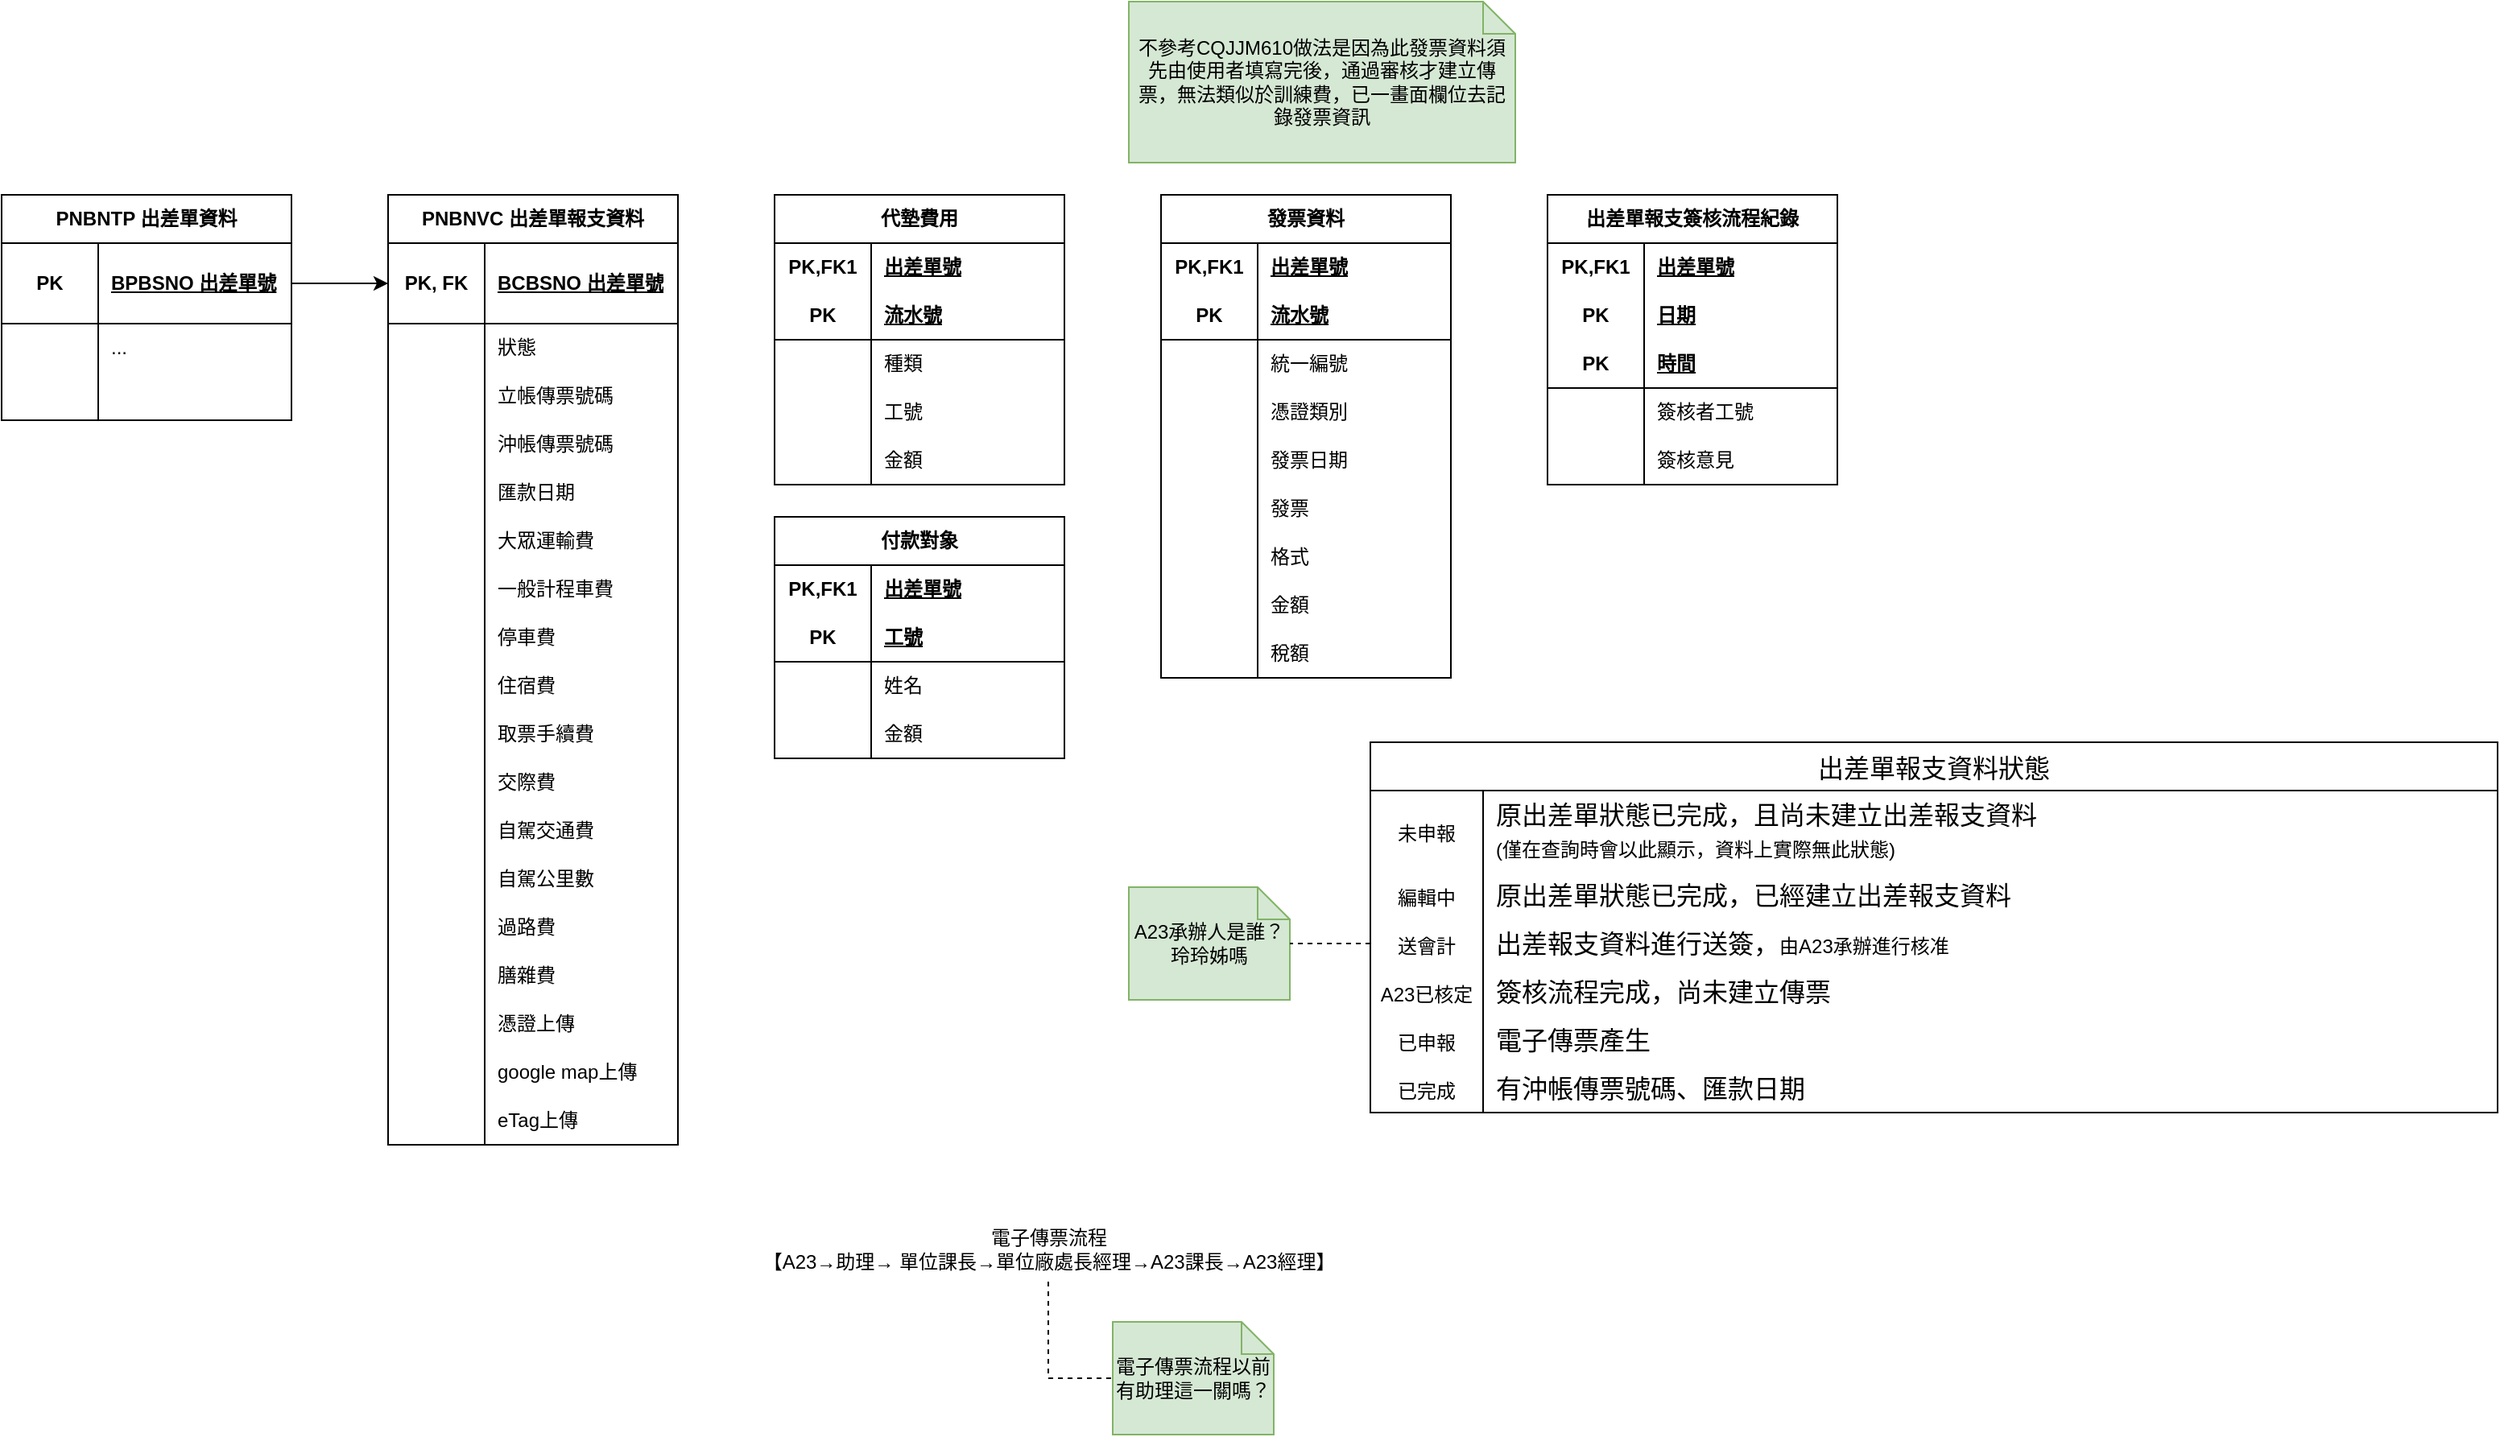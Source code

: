 <mxfile version="24.8.8">
  <diagram name="第 1 页" id="qlgpPo8vAjEVyqclYOiB">
    <mxGraphModel dx="1186" dy="727" grid="1" gridSize="10" guides="1" tooltips="1" connect="1" arrows="1" fold="1" page="1" pageScale="1" pageWidth="827" pageHeight="1169" math="0" shadow="0">
      <root>
        <mxCell id="0" />
        <mxCell id="1" parent="0" />
        <mxCell id="OoWlHz4jRegtI9L6Jggn-1" value="PNBNTP 出差單資料" style="shape=table;startSize=30;container=1;collapsible=1;childLayout=tableLayout;fixedRows=1;rowLines=0;fontStyle=1;align=center;resizeLast=1;html=1;whiteSpace=wrap;" parent="1" vertex="1">
          <mxGeometry x="120" y="120" width="180" height="140" as="geometry" />
        </mxCell>
        <mxCell id="OoWlHz4jRegtI9L6Jggn-5" value="" style="shape=tableRow;horizontal=0;startSize=0;swimlaneHead=0;swimlaneBody=0;fillColor=none;collapsible=0;dropTarget=0;points=[[0,0.5],[1,0.5]];portConstraint=eastwest;top=0;left=0;right=0;bottom=1;html=1;" parent="OoWlHz4jRegtI9L6Jggn-1" vertex="1">
          <mxGeometry y="30" width="180" height="50" as="geometry" />
        </mxCell>
        <mxCell id="OoWlHz4jRegtI9L6Jggn-6" value="PK" style="shape=partialRectangle;connectable=0;fillColor=none;top=0;left=0;bottom=0;right=0;fontStyle=1;overflow=hidden;html=1;whiteSpace=wrap;" parent="OoWlHz4jRegtI9L6Jggn-5" vertex="1">
          <mxGeometry width="60" height="50" as="geometry">
            <mxRectangle width="60" height="50" as="alternateBounds" />
          </mxGeometry>
        </mxCell>
        <mxCell id="OoWlHz4jRegtI9L6Jggn-7" value="&lt;span style=&quot;text-align: center;&quot;&gt;BPBSNO 出差單號&lt;/span&gt;" style="shape=partialRectangle;connectable=0;fillColor=none;top=0;left=0;bottom=0;right=0;align=left;spacingLeft=6;fontStyle=5;overflow=hidden;html=1;whiteSpace=wrap;" parent="OoWlHz4jRegtI9L6Jggn-5" vertex="1">
          <mxGeometry x="60" width="120" height="50" as="geometry">
            <mxRectangle width="120" height="50" as="alternateBounds" />
          </mxGeometry>
        </mxCell>
        <mxCell id="OoWlHz4jRegtI9L6Jggn-8" value="" style="shape=tableRow;horizontal=0;startSize=0;swimlaneHead=0;swimlaneBody=0;fillColor=none;collapsible=0;dropTarget=0;points=[[0,0.5],[1,0.5]];portConstraint=eastwest;top=0;left=0;right=0;bottom=0;html=1;" parent="OoWlHz4jRegtI9L6Jggn-1" vertex="1">
          <mxGeometry y="80" width="180" height="30" as="geometry" />
        </mxCell>
        <mxCell id="OoWlHz4jRegtI9L6Jggn-9" value="" style="shape=partialRectangle;connectable=0;fillColor=none;top=0;left=0;bottom=0;right=0;editable=1;overflow=hidden;html=1;whiteSpace=wrap;" parent="OoWlHz4jRegtI9L6Jggn-8" vertex="1">
          <mxGeometry width="60" height="30" as="geometry">
            <mxRectangle width="60" height="30" as="alternateBounds" />
          </mxGeometry>
        </mxCell>
        <mxCell id="OoWlHz4jRegtI9L6Jggn-10" value="..." style="shape=partialRectangle;connectable=0;fillColor=none;top=0;left=0;bottom=0;right=0;align=left;spacingLeft=6;overflow=hidden;html=1;whiteSpace=wrap;" parent="OoWlHz4jRegtI9L6Jggn-8" vertex="1">
          <mxGeometry x="60" width="120" height="30" as="geometry">
            <mxRectangle width="120" height="30" as="alternateBounds" />
          </mxGeometry>
        </mxCell>
        <mxCell id="OoWlHz4jRegtI9L6Jggn-11" value="" style="shape=tableRow;horizontal=0;startSize=0;swimlaneHead=0;swimlaneBody=0;fillColor=none;collapsible=0;dropTarget=0;points=[[0,0.5],[1,0.5]];portConstraint=eastwest;top=0;left=0;right=0;bottom=0;html=1;" parent="OoWlHz4jRegtI9L6Jggn-1" vertex="1">
          <mxGeometry y="110" width="180" height="30" as="geometry" />
        </mxCell>
        <mxCell id="OoWlHz4jRegtI9L6Jggn-12" value="" style="shape=partialRectangle;connectable=0;fillColor=none;top=0;left=0;bottom=0;right=0;editable=1;overflow=hidden;html=1;whiteSpace=wrap;" parent="OoWlHz4jRegtI9L6Jggn-11" vertex="1">
          <mxGeometry width="60" height="30" as="geometry">
            <mxRectangle width="60" height="30" as="alternateBounds" />
          </mxGeometry>
        </mxCell>
        <mxCell id="OoWlHz4jRegtI9L6Jggn-13" value="" style="shape=partialRectangle;connectable=0;fillColor=none;top=0;left=0;bottom=0;right=0;align=left;spacingLeft=6;overflow=hidden;html=1;whiteSpace=wrap;" parent="OoWlHz4jRegtI9L6Jggn-11" vertex="1">
          <mxGeometry x="60" width="120" height="30" as="geometry">
            <mxRectangle width="120" height="30" as="alternateBounds" />
          </mxGeometry>
        </mxCell>
        <mxCell id="BbRVhJ8opIKVAqkXeF1X-1" value="PNBNVC 出差單報支資料" style="shape=table;startSize=30;container=1;collapsible=1;childLayout=tableLayout;fixedRows=1;rowLines=0;fontStyle=1;align=center;resizeLast=1;html=1;whiteSpace=wrap;" vertex="1" parent="1">
          <mxGeometry x="360" y="120" width="180" height="590" as="geometry" />
        </mxCell>
        <mxCell id="BbRVhJ8opIKVAqkXeF1X-2" value="" style="shape=tableRow;horizontal=0;startSize=0;swimlaneHead=0;swimlaneBody=0;fillColor=none;collapsible=0;dropTarget=0;points=[[0,0.5],[1,0.5]];portConstraint=eastwest;top=0;left=0;right=0;bottom=1;html=1;" vertex="1" parent="BbRVhJ8opIKVAqkXeF1X-1">
          <mxGeometry y="30" width="180" height="50" as="geometry" />
        </mxCell>
        <mxCell id="BbRVhJ8opIKVAqkXeF1X-3" value="PK, FK" style="shape=partialRectangle;connectable=0;fillColor=none;top=0;left=0;bottom=0;right=0;fontStyle=1;overflow=hidden;html=1;whiteSpace=wrap;" vertex="1" parent="BbRVhJ8opIKVAqkXeF1X-2">
          <mxGeometry width="60" height="50" as="geometry">
            <mxRectangle width="60" height="50" as="alternateBounds" />
          </mxGeometry>
        </mxCell>
        <mxCell id="BbRVhJ8opIKVAqkXeF1X-4" value="&lt;span style=&quot;text-align: center;&quot;&gt;BCBSNO 出差單號&lt;/span&gt;" style="shape=partialRectangle;connectable=0;fillColor=none;top=0;left=0;bottom=0;right=0;align=left;spacingLeft=6;fontStyle=5;overflow=hidden;html=1;whiteSpace=wrap;" vertex="1" parent="BbRVhJ8opIKVAqkXeF1X-2">
          <mxGeometry x="60" width="120" height="50" as="geometry">
            <mxRectangle width="120" height="50" as="alternateBounds" />
          </mxGeometry>
        </mxCell>
        <mxCell id="BbRVhJ8opIKVAqkXeF1X-63" value="" style="shape=tableRow;horizontal=0;startSize=0;swimlaneHead=0;swimlaneBody=0;fillColor=none;collapsible=0;dropTarget=0;points=[[0,0.5],[1,0.5]];portConstraint=eastwest;top=0;left=0;right=0;bottom=0;html=1;" vertex="1" parent="BbRVhJ8opIKVAqkXeF1X-1">
          <mxGeometry y="80" width="180" height="30" as="geometry" />
        </mxCell>
        <mxCell id="BbRVhJ8opIKVAqkXeF1X-64" value="" style="shape=partialRectangle;connectable=0;fillColor=none;top=0;left=0;bottom=0;right=0;editable=1;overflow=hidden;html=1;whiteSpace=wrap;" vertex="1" parent="BbRVhJ8opIKVAqkXeF1X-63">
          <mxGeometry width="60" height="30" as="geometry">
            <mxRectangle width="60" height="30" as="alternateBounds" />
          </mxGeometry>
        </mxCell>
        <mxCell id="BbRVhJ8opIKVAqkXeF1X-65" value="狀態" style="shape=partialRectangle;connectable=0;fillColor=none;top=0;left=0;bottom=0;right=0;align=left;spacingLeft=6;overflow=hidden;html=1;whiteSpace=wrap;" vertex="1" parent="BbRVhJ8opIKVAqkXeF1X-63">
          <mxGeometry x="60" width="120" height="30" as="geometry">
            <mxRectangle width="120" height="30" as="alternateBounds" />
          </mxGeometry>
        </mxCell>
        <mxCell id="BbRVhJ8opIKVAqkXeF1X-66" value="" style="shape=tableRow;horizontal=0;startSize=0;swimlaneHead=0;swimlaneBody=0;fillColor=none;collapsible=0;dropTarget=0;points=[[0,0.5],[1,0.5]];portConstraint=eastwest;top=0;left=0;right=0;bottom=0;html=1;" vertex="1" parent="BbRVhJ8opIKVAqkXeF1X-1">
          <mxGeometry y="110" width="180" height="30" as="geometry" />
        </mxCell>
        <mxCell id="BbRVhJ8opIKVAqkXeF1X-67" value="" style="shape=partialRectangle;connectable=0;fillColor=none;top=0;left=0;bottom=0;right=0;editable=1;overflow=hidden;html=1;whiteSpace=wrap;" vertex="1" parent="BbRVhJ8opIKVAqkXeF1X-66">
          <mxGeometry width="60" height="30" as="geometry">
            <mxRectangle width="60" height="30" as="alternateBounds" />
          </mxGeometry>
        </mxCell>
        <mxCell id="BbRVhJ8opIKVAqkXeF1X-68" value="立帳傳票號碼" style="shape=partialRectangle;connectable=0;fillColor=none;top=0;left=0;bottom=0;right=0;align=left;spacingLeft=6;overflow=hidden;html=1;whiteSpace=wrap;" vertex="1" parent="BbRVhJ8opIKVAqkXeF1X-66">
          <mxGeometry x="60" width="120" height="30" as="geometry">
            <mxRectangle width="120" height="30" as="alternateBounds" />
          </mxGeometry>
        </mxCell>
        <mxCell id="BbRVhJ8opIKVAqkXeF1X-69" value="" style="shape=tableRow;horizontal=0;startSize=0;swimlaneHead=0;swimlaneBody=0;fillColor=none;collapsible=0;dropTarget=0;points=[[0,0.5],[1,0.5]];portConstraint=eastwest;top=0;left=0;right=0;bottom=0;html=1;" vertex="1" parent="BbRVhJ8opIKVAqkXeF1X-1">
          <mxGeometry y="140" width="180" height="30" as="geometry" />
        </mxCell>
        <mxCell id="BbRVhJ8opIKVAqkXeF1X-70" value="" style="shape=partialRectangle;connectable=0;fillColor=none;top=0;left=0;bottom=0;right=0;editable=1;overflow=hidden;html=1;whiteSpace=wrap;" vertex="1" parent="BbRVhJ8opIKVAqkXeF1X-69">
          <mxGeometry width="60" height="30" as="geometry">
            <mxRectangle width="60" height="30" as="alternateBounds" />
          </mxGeometry>
        </mxCell>
        <mxCell id="BbRVhJ8opIKVAqkXeF1X-71" value="沖帳傳票號碼" style="shape=partialRectangle;connectable=0;fillColor=none;top=0;left=0;bottom=0;right=0;align=left;spacingLeft=6;overflow=hidden;html=1;whiteSpace=wrap;" vertex="1" parent="BbRVhJ8opIKVAqkXeF1X-69">
          <mxGeometry x="60" width="120" height="30" as="geometry">
            <mxRectangle width="120" height="30" as="alternateBounds" />
          </mxGeometry>
        </mxCell>
        <mxCell id="BbRVhJ8opIKVAqkXeF1X-72" value="" style="shape=tableRow;horizontal=0;startSize=0;swimlaneHead=0;swimlaneBody=0;fillColor=none;collapsible=0;dropTarget=0;points=[[0,0.5],[1,0.5]];portConstraint=eastwest;top=0;left=0;right=0;bottom=0;html=1;" vertex="1" parent="BbRVhJ8opIKVAqkXeF1X-1">
          <mxGeometry y="170" width="180" height="30" as="geometry" />
        </mxCell>
        <mxCell id="BbRVhJ8opIKVAqkXeF1X-73" value="" style="shape=partialRectangle;connectable=0;fillColor=none;top=0;left=0;bottom=0;right=0;editable=1;overflow=hidden;html=1;whiteSpace=wrap;" vertex="1" parent="BbRVhJ8opIKVAqkXeF1X-72">
          <mxGeometry width="60" height="30" as="geometry">
            <mxRectangle width="60" height="30" as="alternateBounds" />
          </mxGeometry>
        </mxCell>
        <mxCell id="BbRVhJ8opIKVAqkXeF1X-74" value="匯款日期" style="shape=partialRectangle;connectable=0;fillColor=none;top=0;left=0;bottom=0;right=0;align=left;spacingLeft=6;overflow=hidden;html=1;whiteSpace=wrap;" vertex="1" parent="BbRVhJ8opIKVAqkXeF1X-72">
          <mxGeometry x="60" width="120" height="30" as="geometry">
            <mxRectangle width="120" height="30" as="alternateBounds" />
          </mxGeometry>
        </mxCell>
        <mxCell id="BbRVhJ8opIKVAqkXeF1X-5" value="" style="shape=tableRow;horizontal=0;startSize=0;swimlaneHead=0;swimlaneBody=0;fillColor=none;collapsible=0;dropTarget=0;points=[[0,0.5],[1,0.5]];portConstraint=eastwest;top=0;left=0;right=0;bottom=0;html=1;" vertex="1" parent="BbRVhJ8opIKVAqkXeF1X-1">
          <mxGeometry y="200" width="180" height="30" as="geometry" />
        </mxCell>
        <mxCell id="BbRVhJ8opIKVAqkXeF1X-6" value="" style="shape=partialRectangle;connectable=0;fillColor=none;top=0;left=0;bottom=0;right=0;editable=1;overflow=hidden;html=1;whiteSpace=wrap;" vertex="1" parent="BbRVhJ8opIKVAqkXeF1X-5">
          <mxGeometry width="60" height="30" as="geometry">
            <mxRectangle width="60" height="30" as="alternateBounds" />
          </mxGeometry>
        </mxCell>
        <mxCell id="BbRVhJ8opIKVAqkXeF1X-7" value="大眾運輸費" style="shape=partialRectangle;connectable=0;fillColor=none;top=0;left=0;bottom=0;right=0;align=left;spacingLeft=6;overflow=hidden;html=1;whiteSpace=wrap;" vertex="1" parent="BbRVhJ8opIKVAqkXeF1X-5">
          <mxGeometry x="60" width="120" height="30" as="geometry">
            <mxRectangle width="120" height="30" as="alternateBounds" />
          </mxGeometry>
        </mxCell>
        <mxCell id="BbRVhJ8opIKVAqkXeF1X-8" value="" style="shape=tableRow;horizontal=0;startSize=0;swimlaneHead=0;swimlaneBody=0;fillColor=none;collapsible=0;dropTarget=0;points=[[0,0.5],[1,0.5]];portConstraint=eastwest;top=0;left=0;right=0;bottom=0;html=1;" vertex="1" parent="BbRVhJ8opIKVAqkXeF1X-1">
          <mxGeometry y="230" width="180" height="30" as="geometry" />
        </mxCell>
        <mxCell id="BbRVhJ8opIKVAqkXeF1X-9" value="" style="shape=partialRectangle;connectable=0;fillColor=none;top=0;left=0;bottom=0;right=0;editable=1;overflow=hidden;html=1;whiteSpace=wrap;" vertex="1" parent="BbRVhJ8opIKVAqkXeF1X-8">
          <mxGeometry width="60" height="30" as="geometry">
            <mxRectangle width="60" height="30" as="alternateBounds" />
          </mxGeometry>
        </mxCell>
        <mxCell id="BbRVhJ8opIKVAqkXeF1X-10" value="一般計程車費" style="shape=partialRectangle;connectable=0;fillColor=none;top=0;left=0;bottom=0;right=0;align=left;spacingLeft=6;overflow=hidden;html=1;whiteSpace=wrap;" vertex="1" parent="BbRVhJ8opIKVAqkXeF1X-8">
          <mxGeometry x="60" width="120" height="30" as="geometry">
            <mxRectangle width="120" height="30" as="alternateBounds" />
          </mxGeometry>
        </mxCell>
        <mxCell id="BbRVhJ8opIKVAqkXeF1X-37" value="" style="shape=tableRow;horizontal=0;startSize=0;swimlaneHead=0;swimlaneBody=0;fillColor=none;collapsible=0;dropTarget=0;points=[[0,0.5],[1,0.5]];portConstraint=eastwest;top=0;left=0;right=0;bottom=0;html=1;" vertex="1" parent="BbRVhJ8opIKVAqkXeF1X-1">
          <mxGeometry y="260" width="180" height="30" as="geometry" />
        </mxCell>
        <mxCell id="BbRVhJ8opIKVAqkXeF1X-38" value="" style="shape=partialRectangle;connectable=0;fillColor=none;top=0;left=0;bottom=0;right=0;editable=1;overflow=hidden;html=1;whiteSpace=wrap;" vertex="1" parent="BbRVhJ8opIKVAqkXeF1X-37">
          <mxGeometry width="60" height="30" as="geometry">
            <mxRectangle width="60" height="30" as="alternateBounds" />
          </mxGeometry>
        </mxCell>
        <mxCell id="BbRVhJ8opIKVAqkXeF1X-39" value="停車費" style="shape=partialRectangle;connectable=0;fillColor=none;top=0;left=0;bottom=0;right=0;align=left;spacingLeft=6;overflow=hidden;html=1;whiteSpace=wrap;" vertex="1" parent="BbRVhJ8opIKVAqkXeF1X-37">
          <mxGeometry x="60" width="120" height="30" as="geometry">
            <mxRectangle width="120" height="30" as="alternateBounds" />
          </mxGeometry>
        </mxCell>
        <mxCell id="BbRVhJ8opIKVAqkXeF1X-40" value="" style="shape=tableRow;horizontal=0;startSize=0;swimlaneHead=0;swimlaneBody=0;fillColor=none;collapsible=0;dropTarget=0;points=[[0,0.5],[1,0.5]];portConstraint=eastwest;top=0;left=0;right=0;bottom=0;html=1;" vertex="1" parent="BbRVhJ8opIKVAqkXeF1X-1">
          <mxGeometry y="290" width="180" height="30" as="geometry" />
        </mxCell>
        <mxCell id="BbRVhJ8opIKVAqkXeF1X-41" value="" style="shape=partialRectangle;connectable=0;fillColor=none;top=0;left=0;bottom=0;right=0;editable=1;overflow=hidden;html=1;whiteSpace=wrap;" vertex="1" parent="BbRVhJ8opIKVAqkXeF1X-40">
          <mxGeometry width="60" height="30" as="geometry">
            <mxRectangle width="60" height="30" as="alternateBounds" />
          </mxGeometry>
        </mxCell>
        <mxCell id="BbRVhJ8opIKVAqkXeF1X-42" value="住宿費" style="shape=partialRectangle;connectable=0;fillColor=none;top=0;left=0;bottom=0;right=0;align=left;spacingLeft=6;overflow=hidden;html=1;whiteSpace=wrap;" vertex="1" parent="BbRVhJ8opIKVAqkXeF1X-40">
          <mxGeometry x="60" width="120" height="30" as="geometry">
            <mxRectangle width="120" height="30" as="alternateBounds" />
          </mxGeometry>
        </mxCell>
        <mxCell id="BbRVhJ8opIKVAqkXeF1X-43" value="" style="shape=tableRow;horizontal=0;startSize=0;swimlaneHead=0;swimlaneBody=0;fillColor=none;collapsible=0;dropTarget=0;points=[[0,0.5],[1,0.5]];portConstraint=eastwest;top=0;left=0;right=0;bottom=0;html=1;" vertex="1" parent="BbRVhJ8opIKVAqkXeF1X-1">
          <mxGeometry y="320" width="180" height="30" as="geometry" />
        </mxCell>
        <mxCell id="BbRVhJ8opIKVAqkXeF1X-44" value="" style="shape=partialRectangle;connectable=0;fillColor=none;top=0;left=0;bottom=0;right=0;editable=1;overflow=hidden;html=1;whiteSpace=wrap;" vertex="1" parent="BbRVhJ8opIKVAqkXeF1X-43">
          <mxGeometry width="60" height="30" as="geometry">
            <mxRectangle width="60" height="30" as="alternateBounds" />
          </mxGeometry>
        </mxCell>
        <mxCell id="BbRVhJ8opIKVAqkXeF1X-45" value="&lt;span style=&quot;background-color: initial;&quot;&gt;取票手續費&lt;/span&gt;" style="shape=partialRectangle;connectable=0;fillColor=none;top=0;left=0;bottom=0;right=0;align=left;spacingLeft=6;overflow=hidden;html=1;whiteSpace=wrap;" vertex="1" parent="BbRVhJ8opIKVAqkXeF1X-43">
          <mxGeometry x="60" width="120" height="30" as="geometry">
            <mxRectangle width="120" height="30" as="alternateBounds" />
          </mxGeometry>
        </mxCell>
        <mxCell id="BbRVhJ8opIKVAqkXeF1X-46" value="" style="shape=tableRow;horizontal=0;startSize=0;swimlaneHead=0;swimlaneBody=0;fillColor=none;collapsible=0;dropTarget=0;points=[[0,0.5],[1,0.5]];portConstraint=eastwest;top=0;left=0;right=0;bottom=0;html=1;" vertex="1" parent="BbRVhJ8opIKVAqkXeF1X-1">
          <mxGeometry y="350" width="180" height="30" as="geometry" />
        </mxCell>
        <mxCell id="BbRVhJ8opIKVAqkXeF1X-47" value="" style="shape=partialRectangle;connectable=0;fillColor=none;top=0;left=0;bottom=0;right=0;editable=1;overflow=hidden;html=1;whiteSpace=wrap;" vertex="1" parent="BbRVhJ8opIKVAqkXeF1X-46">
          <mxGeometry width="60" height="30" as="geometry">
            <mxRectangle width="60" height="30" as="alternateBounds" />
          </mxGeometry>
        </mxCell>
        <mxCell id="BbRVhJ8opIKVAqkXeF1X-48" value="交際費" style="shape=partialRectangle;connectable=0;fillColor=none;top=0;left=0;bottom=0;right=0;align=left;spacingLeft=6;overflow=hidden;html=1;whiteSpace=wrap;" vertex="1" parent="BbRVhJ8opIKVAqkXeF1X-46">
          <mxGeometry x="60" width="120" height="30" as="geometry">
            <mxRectangle width="120" height="30" as="alternateBounds" />
          </mxGeometry>
        </mxCell>
        <mxCell id="BbRVhJ8opIKVAqkXeF1X-75" value="" style="shape=tableRow;horizontal=0;startSize=0;swimlaneHead=0;swimlaneBody=0;fillColor=none;collapsible=0;dropTarget=0;points=[[0,0.5],[1,0.5]];portConstraint=eastwest;top=0;left=0;right=0;bottom=0;html=1;" vertex="1" parent="BbRVhJ8opIKVAqkXeF1X-1">
          <mxGeometry y="380" width="180" height="30" as="geometry" />
        </mxCell>
        <mxCell id="BbRVhJ8opIKVAqkXeF1X-76" value="" style="shape=partialRectangle;connectable=0;fillColor=none;top=0;left=0;bottom=0;right=0;editable=1;overflow=hidden;html=1;whiteSpace=wrap;" vertex="1" parent="BbRVhJ8opIKVAqkXeF1X-75">
          <mxGeometry width="60" height="30" as="geometry">
            <mxRectangle width="60" height="30" as="alternateBounds" />
          </mxGeometry>
        </mxCell>
        <mxCell id="BbRVhJ8opIKVAqkXeF1X-77" value="自駕交通費" style="shape=partialRectangle;connectable=0;fillColor=none;top=0;left=0;bottom=0;right=0;align=left;spacingLeft=6;overflow=hidden;html=1;whiteSpace=wrap;" vertex="1" parent="BbRVhJ8opIKVAqkXeF1X-75">
          <mxGeometry x="60" width="120" height="30" as="geometry">
            <mxRectangle width="120" height="30" as="alternateBounds" />
          </mxGeometry>
        </mxCell>
        <mxCell id="BbRVhJ8opIKVAqkXeF1X-78" value="" style="shape=tableRow;horizontal=0;startSize=0;swimlaneHead=0;swimlaneBody=0;fillColor=none;collapsible=0;dropTarget=0;points=[[0,0.5],[1,0.5]];portConstraint=eastwest;top=0;left=0;right=0;bottom=0;html=1;" vertex="1" parent="BbRVhJ8opIKVAqkXeF1X-1">
          <mxGeometry y="410" width="180" height="30" as="geometry" />
        </mxCell>
        <mxCell id="BbRVhJ8opIKVAqkXeF1X-79" value="" style="shape=partialRectangle;connectable=0;fillColor=none;top=0;left=0;bottom=0;right=0;editable=1;overflow=hidden;html=1;whiteSpace=wrap;" vertex="1" parent="BbRVhJ8opIKVAqkXeF1X-78">
          <mxGeometry width="60" height="30" as="geometry">
            <mxRectangle width="60" height="30" as="alternateBounds" />
          </mxGeometry>
        </mxCell>
        <mxCell id="BbRVhJ8opIKVAqkXeF1X-80" value="自駕公里數" style="shape=partialRectangle;connectable=0;fillColor=none;top=0;left=0;bottom=0;right=0;align=left;spacingLeft=6;overflow=hidden;html=1;whiteSpace=wrap;" vertex="1" parent="BbRVhJ8opIKVAqkXeF1X-78">
          <mxGeometry x="60" width="120" height="30" as="geometry">
            <mxRectangle width="120" height="30" as="alternateBounds" />
          </mxGeometry>
        </mxCell>
        <mxCell id="BbRVhJ8opIKVAqkXeF1X-81" value="" style="shape=tableRow;horizontal=0;startSize=0;swimlaneHead=0;swimlaneBody=0;fillColor=none;collapsible=0;dropTarget=0;points=[[0,0.5],[1,0.5]];portConstraint=eastwest;top=0;left=0;right=0;bottom=0;html=1;" vertex="1" parent="BbRVhJ8opIKVAqkXeF1X-1">
          <mxGeometry y="440" width="180" height="30" as="geometry" />
        </mxCell>
        <mxCell id="BbRVhJ8opIKVAqkXeF1X-82" value="" style="shape=partialRectangle;connectable=0;fillColor=none;top=0;left=0;bottom=0;right=0;editable=1;overflow=hidden;html=1;whiteSpace=wrap;" vertex="1" parent="BbRVhJ8opIKVAqkXeF1X-81">
          <mxGeometry width="60" height="30" as="geometry">
            <mxRectangle width="60" height="30" as="alternateBounds" />
          </mxGeometry>
        </mxCell>
        <mxCell id="BbRVhJ8opIKVAqkXeF1X-83" value="過路費" style="shape=partialRectangle;connectable=0;fillColor=none;top=0;left=0;bottom=0;right=0;align=left;spacingLeft=6;overflow=hidden;html=1;whiteSpace=wrap;" vertex="1" parent="BbRVhJ8opIKVAqkXeF1X-81">
          <mxGeometry x="60" width="120" height="30" as="geometry">
            <mxRectangle width="120" height="30" as="alternateBounds" />
          </mxGeometry>
        </mxCell>
        <mxCell id="BbRVhJ8opIKVAqkXeF1X-84" value="" style="shape=tableRow;horizontal=0;startSize=0;swimlaneHead=0;swimlaneBody=0;fillColor=none;collapsible=0;dropTarget=0;points=[[0,0.5],[1,0.5]];portConstraint=eastwest;top=0;left=0;right=0;bottom=0;html=1;" vertex="1" parent="BbRVhJ8opIKVAqkXeF1X-1">
          <mxGeometry y="470" width="180" height="30" as="geometry" />
        </mxCell>
        <mxCell id="BbRVhJ8opIKVAqkXeF1X-85" value="" style="shape=partialRectangle;connectable=0;fillColor=none;top=0;left=0;bottom=0;right=0;editable=1;overflow=hidden;html=1;whiteSpace=wrap;" vertex="1" parent="BbRVhJ8opIKVAqkXeF1X-84">
          <mxGeometry width="60" height="30" as="geometry">
            <mxRectangle width="60" height="30" as="alternateBounds" />
          </mxGeometry>
        </mxCell>
        <mxCell id="BbRVhJ8opIKVAqkXeF1X-86" value="膳雜費" style="shape=partialRectangle;connectable=0;fillColor=none;top=0;left=0;bottom=0;right=0;align=left;spacingLeft=6;overflow=hidden;html=1;whiteSpace=wrap;" vertex="1" parent="BbRVhJ8opIKVAqkXeF1X-84">
          <mxGeometry x="60" width="120" height="30" as="geometry">
            <mxRectangle width="120" height="30" as="alternateBounds" />
          </mxGeometry>
        </mxCell>
        <mxCell id="BbRVhJ8opIKVAqkXeF1X-141" value="" style="shape=tableRow;horizontal=0;startSize=0;swimlaneHead=0;swimlaneBody=0;fillColor=none;collapsible=0;dropTarget=0;points=[[0,0.5],[1,0.5]];portConstraint=eastwest;top=0;left=0;right=0;bottom=0;html=1;" vertex="1" parent="BbRVhJ8opIKVAqkXeF1X-1">
          <mxGeometry y="500" width="180" height="30" as="geometry" />
        </mxCell>
        <mxCell id="BbRVhJ8opIKVAqkXeF1X-142" value="" style="shape=partialRectangle;connectable=0;fillColor=none;top=0;left=0;bottom=0;right=0;editable=1;overflow=hidden;html=1;whiteSpace=wrap;" vertex="1" parent="BbRVhJ8opIKVAqkXeF1X-141">
          <mxGeometry width="60" height="30" as="geometry">
            <mxRectangle width="60" height="30" as="alternateBounds" />
          </mxGeometry>
        </mxCell>
        <mxCell id="BbRVhJ8opIKVAqkXeF1X-143" value="憑證上傳" style="shape=partialRectangle;connectable=0;fillColor=none;top=0;left=0;bottom=0;right=0;align=left;spacingLeft=6;overflow=hidden;html=1;whiteSpace=wrap;" vertex="1" parent="BbRVhJ8opIKVAqkXeF1X-141">
          <mxGeometry x="60" width="120" height="30" as="geometry">
            <mxRectangle width="120" height="30" as="alternateBounds" />
          </mxGeometry>
        </mxCell>
        <mxCell id="BbRVhJ8opIKVAqkXeF1X-144" value="" style="shape=tableRow;horizontal=0;startSize=0;swimlaneHead=0;swimlaneBody=0;fillColor=none;collapsible=0;dropTarget=0;points=[[0,0.5],[1,0.5]];portConstraint=eastwest;top=0;left=0;right=0;bottom=0;html=1;" vertex="1" parent="BbRVhJ8opIKVAqkXeF1X-1">
          <mxGeometry y="530" width="180" height="30" as="geometry" />
        </mxCell>
        <mxCell id="BbRVhJ8opIKVAqkXeF1X-145" value="" style="shape=partialRectangle;connectable=0;fillColor=none;top=0;left=0;bottom=0;right=0;editable=1;overflow=hidden;html=1;whiteSpace=wrap;" vertex="1" parent="BbRVhJ8opIKVAqkXeF1X-144">
          <mxGeometry width="60" height="30" as="geometry">
            <mxRectangle width="60" height="30" as="alternateBounds" />
          </mxGeometry>
        </mxCell>
        <mxCell id="BbRVhJ8opIKVAqkXeF1X-146" value="google map上傳" style="shape=partialRectangle;connectable=0;fillColor=none;top=0;left=0;bottom=0;right=0;align=left;spacingLeft=6;overflow=hidden;html=1;whiteSpace=wrap;" vertex="1" parent="BbRVhJ8opIKVAqkXeF1X-144">
          <mxGeometry x="60" width="120" height="30" as="geometry">
            <mxRectangle width="120" height="30" as="alternateBounds" />
          </mxGeometry>
        </mxCell>
        <mxCell id="BbRVhJ8opIKVAqkXeF1X-147" value="" style="shape=tableRow;horizontal=0;startSize=0;swimlaneHead=0;swimlaneBody=0;fillColor=none;collapsible=0;dropTarget=0;points=[[0,0.5],[1,0.5]];portConstraint=eastwest;top=0;left=0;right=0;bottom=0;html=1;" vertex="1" parent="BbRVhJ8opIKVAqkXeF1X-1">
          <mxGeometry y="560" width="180" height="30" as="geometry" />
        </mxCell>
        <mxCell id="BbRVhJ8opIKVAqkXeF1X-148" value="" style="shape=partialRectangle;connectable=0;fillColor=none;top=0;left=0;bottom=0;right=0;editable=1;overflow=hidden;html=1;whiteSpace=wrap;" vertex="1" parent="BbRVhJ8opIKVAqkXeF1X-147">
          <mxGeometry width="60" height="30" as="geometry">
            <mxRectangle width="60" height="30" as="alternateBounds" />
          </mxGeometry>
        </mxCell>
        <mxCell id="BbRVhJ8opIKVAqkXeF1X-149" value="eTag上傳" style="shape=partialRectangle;connectable=0;fillColor=none;top=0;left=0;bottom=0;right=0;align=left;spacingLeft=6;overflow=hidden;html=1;whiteSpace=wrap;" vertex="1" parent="BbRVhJ8opIKVAqkXeF1X-147">
          <mxGeometry x="60" width="120" height="30" as="geometry">
            <mxRectangle width="120" height="30" as="alternateBounds" />
          </mxGeometry>
        </mxCell>
        <mxCell id="BbRVhJ8opIKVAqkXeF1X-11" style="edgeStyle=orthogonalEdgeStyle;rounded=0;orthogonalLoop=1;jettySize=auto;html=1;entryX=0;entryY=0.5;entryDx=0;entryDy=0;" edge="1" parent="1" source="OoWlHz4jRegtI9L6Jggn-5" target="BbRVhJ8opIKVAqkXeF1X-2">
          <mxGeometry relative="1" as="geometry" />
        </mxCell>
        <mxCell id="BbRVhJ8opIKVAqkXeF1X-13" value="出差單報支資料狀態" style="shape=table;startSize=30;container=1;collapsible=0;childLayout=tableLayout;fixedRows=1;rowLines=0;fontStyle=0;strokeColor=default;fontSize=16;" vertex="1" parent="1">
          <mxGeometry x="970" y="460" width="700" height="230" as="geometry" />
        </mxCell>
        <mxCell id="BbRVhJ8opIKVAqkXeF1X-14" value="" style="shape=tableRow;horizontal=0;startSize=0;swimlaneHead=0;swimlaneBody=0;top=0;left=0;bottom=0;right=0;collapsible=0;dropTarget=0;fillColor=none;points=[[0,0.5],[1,0.5]];portConstraint=eastwest;strokeColor=inherit;fontSize=16;" vertex="1" parent="BbRVhJ8opIKVAqkXeF1X-13">
          <mxGeometry y="30" width="700" height="50" as="geometry" />
        </mxCell>
        <mxCell id="BbRVhJ8opIKVAqkXeF1X-15" value="&lt;span style=&quot;font-size: 12px; text-wrap-mode: nowrap;&quot;&gt;未申報&lt;/span&gt;" style="shape=partialRectangle;html=1;whiteSpace=wrap;connectable=0;fillColor=none;top=0;left=0;bottom=0;right=0;overflow=hidden;pointerEvents=1;strokeColor=inherit;fontSize=16;" vertex="1" parent="BbRVhJ8opIKVAqkXeF1X-14">
          <mxGeometry width="70" height="50" as="geometry">
            <mxRectangle width="70" height="50" as="alternateBounds" />
          </mxGeometry>
        </mxCell>
        <mxCell id="BbRVhJ8opIKVAqkXeF1X-16" value="原出差單狀態已完成，且尚未建立出差報支資料&lt;div&gt;&lt;span style=&quot;font-size: 12px; text-align: center; text-wrap-mode: nowrap;&quot;&gt;(僅在查詢時會以此顯示，資料上實際無此狀態)&lt;/span&gt;&lt;/div&gt;" style="shape=partialRectangle;html=1;whiteSpace=wrap;connectable=0;fillColor=none;top=0;left=0;bottom=0;right=0;align=left;spacingLeft=6;overflow=hidden;strokeColor=inherit;fontSize=16;" vertex="1" parent="BbRVhJ8opIKVAqkXeF1X-14">
          <mxGeometry x="70" width="630" height="50" as="geometry">
            <mxRectangle width="630" height="50" as="alternateBounds" />
          </mxGeometry>
        </mxCell>
        <mxCell id="BbRVhJ8opIKVAqkXeF1X-17" value="" style="shape=tableRow;horizontal=0;startSize=0;swimlaneHead=0;swimlaneBody=0;top=0;left=0;bottom=0;right=0;collapsible=0;dropTarget=0;fillColor=none;points=[[0,0.5],[1,0.5]];portConstraint=eastwest;strokeColor=inherit;fontSize=16;" vertex="1" parent="BbRVhJ8opIKVAqkXeF1X-13">
          <mxGeometry y="80" width="700" height="30" as="geometry" />
        </mxCell>
        <mxCell id="BbRVhJ8opIKVAqkXeF1X-18" value="&lt;span style=&quot;font-size: 12px; text-wrap-mode: nowrap;&quot;&gt;編輯中&lt;/span&gt;" style="shape=partialRectangle;html=1;whiteSpace=wrap;connectable=0;fillColor=none;top=0;left=0;bottom=0;right=0;overflow=hidden;strokeColor=inherit;fontSize=16;" vertex="1" parent="BbRVhJ8opIKVAqkXeF1X-17">
          <mxGeometry width="70" height="30" as="geometry">
            <mxRectangle width="70" height="30" as="alternateBounds" />
          </mxGeometry>
        </mxCell>
        <mxCell id="BbRVhJ8opIKVAqkXeF1X-19" value="原出差單狀態已完成，已經建立出差報支資料" style="shape=partialRectangle;html=1;whiteSpace=wrap;connectable=0;fillColor=none;top=0;left=0;bottom=0;right=0;align=left;spacingLeft=6;overflow=hidden;strokeColor=inherit;fontSize=16;" vertex="1" parent="BbRVhJ8opIKVAqkXeF1X-17">
          <mxGeometry x="70" width="630" height="30" as="geometry">
            <mxRectangle width="630" height="30" as="alternateBounds" />
          </mxGeometry>
        </mxCell>
        <mxCell id="BbRVhJ8opIKVAqkXeF1X-20" value="" style="shape=tableRow;horizontal=0;startSize=0;swimlaneHead=0;swimlaneBody=0;top=0;left=0;bottom=0;right=0;collapsible=0;dropTarget=0;fillColor=none;points=[[0,0.5],[1,0.5]];portConstraint=eastwest;strokeColor=inherit;fontSize=16;" vertex="1" parent="BbRVhJ8opIKVAqkXeF1X-13">
          <mxGeometry y="110" width="700" height="30" as="geometry" />
        </mxCell>
        <mxCell id="BbRVhJ8opIKVAqkXeF1X-21" value="&lt;span style=&quot;font-size: 12px; text-wrap-mode: nowrap;&quot;&gt;送會計&lt;/span&gt;" style="shape=partialRectangle;html=1;whiteSpace=wrap;connectable=0;fillColor=none;top=0;left=0;bottom=0;right=0;overflow=hidden;strokeColor=inherit;fontSize=16;" vertex="1" parent="BbRVhJ8opIKVAqkXeF1X-20">
          <mxGeometry width="70" height="30" as="geometry">
            <mxRectangle width="70" height="30" as="alternateBounds" />
          </mxGeometry>
        </mxCell>
        <mxCell id="BbRVhJ8opIKVAqkXeF1X-22" value="&lt;div style=&quot;text-align: center;&quot;&gt;&lt;span style=&quot;background-color: initial;&quot;&gt;出差報支資料進行送簽，&lt;span style=&quot;font-size: 12px; text-wrap-mode: nowrap;&quot;&gt;由A23承辦進行核准&lt;/span&gt;&lt;/span&gt;&lt;/div&gt;" style="shape=partialRectangle;html=1;whiteSpace=wrap;connectable=0;fillColor=none;top=0;left=0;bottom=0;right=0;align=left;spacingLeft=6;overflow=hidden;strokeColor=inherit;fontSize=16;" vertex="1" parent="BbRVhJ8opIKVAqkXeF1X-20">
          <mxGeometry x="70" width="630" height="30" as="geometry">
            <mxRectangle width="630" height="30" as="alternateBounds" />
          </mxGeometry>
        </mxCell>
        <mxCell id="BbRVhJ8opIKVAqkXeF1X-24" value="" style="shape=tableRow;horizontal=0;startSize=0;swimlaneHead=0;swimlaneBody=0;top=0;left=0;bottom=0;right=0;collapsible=0;dropTarget=0;fillColor=none;points=[[0,0.5],[1,0.5]];portConstraint=eastwest;strokeColor=inherit;fontSize=16;" vertex="1" parent="BbRVhJ8opIKVAqkXeF1X-13">
          <mxGeometry y="140" width="700" height="30" as="geometry" />
        </mxCell>
        <mxCell id="BbRVhJ8opIKVAqkXeF1X-25" value="&lt;span style=&quot;font-size: 12px; text-wrap-mode: nowrap;&quot;&gt;A23已核定&lt;/span&gt;" style="shape=partialRectangle;html=1;whiteSpace=wrap;connectable=0;fillColor=none;top=0;left=0;bottom=0;right=0;overflow=hidden;strokeColor=inherit;fontSize=16;" vertex="1" parent="BbRVhJ8opIKVAqkXeF1X-24">
          <mxGeometry width="70" height="30" as="geometry">
            <mxRectangle width="70" height="30" as="alternateBounds" />
          </mxGeometry>
        </mxCell>
        <mxCell id="BbRVhJ8opIKVAqkXeF1X-26" value="簽核流程完成，尚未建立傳票" style="shape=partialRectangle;html=1;whiteSpace=wrap;connectable=0;fillColor=none;top=0;left=0;bottom=0;right=0;align=left;spacingLeft=6;overflow=hidden;strokeColor=inherit;fontSize=16;" vertex="1" parent="BbRVhJ8opIKVAqkXeF1X-24">
          <mxGeometry x="70" width="630" height="30" as="geometry">
            <mxRectangle width="630" height="30" as="alternateBounds" />
          </mxGeometry>
        </mxCell>
        <mxCell id="BbRVhJ8opIKVAqkXeF1X-27" value="" style="shape=tableRow;horizontal=0;startSize=0;swimlaneHead=0;swimlaneBody=0;top=0;left=0;bottom=0;right=0;collapsible=0;dropTarget=0;fillColor=none;points=[[0,0.5],[1,0.5]];portConstraint=eastwest;strokeColor=inherit;fontSize=16;" vertex="1" parent="BbRVhJ8opIKVAqkXeF1X-13">
          <mxGeometry y="170" width="700" height="30" as="geometry" />
        </mxCell>
        <mxCell id="BbRVhJ8opIKVAqkXeF1X-28" value="&lt;span style=&quot;font-size: 12px; text-wrap-mode: nowrap;&quot;&gt;已申報&lt;/span&gt;" style="shape=partialRectangle;html=1;whiteSpace=wrap;connectable=0;fillColor=none;top=0;left=0;bottom=0;right=0;overflow=hidden;strokeColor=inherit;fontSize=16;" vertex="1" parent="BbRVhJ8opIKVAqkXeF1X-27">
          <mxGeometry width="70" height="30" as="geometry">
            <mxRectangle width="70" height="30" as="alternateBounds" />
          </mxGeometry>
        </mxCell>
        <mxCell id="BbRVhJ8opIKVAqkXeF1X-29" value="&lt;div&gt;電子傳票產生&lt;/div&gt;" style="shape=partialRectangle;html=1;whiteSpace=wrap;connectable=0;fillColor=none;top=0;left=0;bottom=0;right=0;align=left;spacingLeft=6;overflow=hidden;strokeColor=inherit;fontSize=16;" vertex="1" parent="BbRVhJ8opIKVAqkXeF1X-27">
          <mxGeometry x="70" width="630" height="30" as="geometry">
            <mxRectangle width="630" height="30" as="alternateBounds" />
          </mxGeometry>
        </mxCell>
        <mxCell id="BbRVhJ8opIKVAqkXeF1X-30" value="" style="shape=tableRow;horizontal=0;startSize=0;swimlaneHead=0;swimlaneBody=0;top=0;left=0;bottom=0;right=0;collapsible=0;dropTarget=0;fillColor=none;points=[[0,0.5],[1,0.5]];portConstraint=eastwest;strokeColor=inherit;fontSize=16;" vertex="1" parent="BbRVhJ8opIKVAqkXeF1X-13">
          <mxGeometry y="200" width="700" height="30" as="geometry" />
        </mxCell>
        <mxCell id="BbRVhJ8opIKVAqkXeF1X-31" value="&lt;span style=&quot;font-size: 12px; text-wrap-mode: nowrap;&quot;&gt;已完成&lt;/span&gt;" style="shape=partialRectangle;html=1;whiteSpace=wrap;connectable=0;fillColor=none;top=0;left=0;bottom=0;right=0;overflow=hidden;strokeColor=inherit;fontSize=16;" vertex="1" parent="BbRVhJ8opIKVAqkXeF1X-30">
          <mxGeometry width="70" height="30" as="geometry">
            <mxRectangle width="70" height="30" as="alternateBounds" />
          </mxGeometry>
        </mxCell>
        <mxCell id="BbRVhJ8opIKVAqkXeF1X-32" value="&lt;div&gt;有沖帳傳票號碼、匯款日期&lt;/div&gt;" style="shape=partialRectangle;html=1;whiteSpace=wrap;connectable=0;fillColor=none;top=0;left=0;bottom=0;right=0;align=left;spacingLeft=6;overflow=hidden;strokeColor=inherit;fontSize=16;" vertex="1" parent="BbRVhJ8opIKVAqkXeF1X-30">
          <mxGeometry x="70" width="630" height="30" as="geometry">
            <mxRectangle width="630" height="30" as="alternateBounds" />
          </mxGeometry>
        </mxCell>
        <mxCell id="BbRVhJ8opIKVAqkXeF1X-34" value="A23承辦人是誰？&lt;div&gt;玲玲姊嗎&lt;/div&gt;" style="shape=note;size=20;whiteSpace=wrap;html=1;fillColor=#d5e8d4;strokeColor=#82b366;" vertex="1" parent="1">
          <mxGeometry x="820" y="550" width="100" height="70" as="geometry" />
        </mxCell>
        <mxCell id="BbRVhJ8opIKVAqkXeF1X-36" style="edgeStyle=orthogonalEdgeStyle;rounded=0;orthogonalLoop=1;jettySize=auto;html=1;dashed=1;endArrow=none;endFill=0;" edge="1" parent="1" source="BbRVhJ8opIKVAqkXeF1X-20" target="BbRVhJ8opIKVAqkXeF1X-34">
          <mxGeometry relative="1" as="geometry" />
        </mxCell>
        <mxCell id="BbRVhJ8opIKVAqkXeF1X-96" value="&lt;span style=&quot;text-wrap-mode: nowrap;&quot;&gt;代墊費用&lt;/span&gt;" style="shape=table;startSize=30;container=1;collapsible=1;childLayout=tableLayout;fixedRows=1;rowLines=0;fontStyle=1;align=center;resizeLast=1;html=1;whiteSpace=wrap;" vertex="1" parent="1">
          <mxGeometry x="600" y="120" width="180" height="180" as="geometry" />
        </mxCell>
        <mxCell id="BbRVhJ8opIKVAqkXeF1X-97" value="" style="shape=tableRow;horizontal=0;startSize=0;swimlaneHead=0;swimlaneBody=0;fillColor=none;collapsible=0;dropTarget=0;points=[[0,0.5],[1,0.5]];portConstraint=eastwest;top=0;left=0;right=0;bottom=0;html=1;" vertex="1" parent="BbRVhJ8opIKVAqkXeF1X-96">
          <mxGeometry y="30" width="180" height="30" as="geometry" />
        </mxCell>
        <mxCell id="BbRVhJ8opIKVAqkXeF1X-98" value="PK,FK1" style="shape=partialRectangle;connectable=0;fillColor=none;top=0;left=0;bottom=0;right=0;fontStyle=1;overflow=hidden;html=1;whiteSpace=wrap;" vertex="1" parent="BbRVhJ8opIKVAqkXeF1X-97">
          <mxGeometry width="60" height="30" as="geometry">
            <mxRectangle width="60" height="30" as="alternateBounds" />
          </mxGeometry>
        </mxCell>
        <mxCell id="BbRVhJ8opIKVAqkXeF1X-99" value="&lt;span style=&quot;text-align: center;&quot;&gt;出差單號&lt;/span&gt;" style="shape=partialRectangle;connectable=0;fillColor=none;top=0;left=0;bottom=0;right=0;align=left;spacingLeft=6;fontStyle=5;overflow=hidden;html=1;whiteSpace=wrap;" vertex="1" parent="BbRVhJ8opIKVAqkXeF1X-97">
          <mxGeometry x="60" width="120" height="30" as="geometry">
            <mxRectangle width="120" height="30" as="alternateBounds" />
          </mxGeometry>
        </mxCell>
        <mxCell id="BbRVhJ8opIKVAqkXeF1X-100" value="" style="shape=tableRow;horizontal=0;startSize=0;swimlaneHead=0;swimlaneBody=0;fillColor=none;collapsible=0;dropTarget=0;points=[[0,0.5],[1,0.5]];portConstraint=eastwest;top=0;left=0;right=0;bottom=1;html=1;" vertex="1" parent="BbRVhJ8opIKVAqkXeF1X-96">
          <mxGeometry y="60" width="180" height="30" as="geometry" />
        </mxCell>
        <mxCell id="BbRVhJ8opIKVAqkXeF1X-101" value="PK" style="shape=partialRectangle;connectable=0;fillColor=none;top=0;left=0;bottom=0;right=0;fontStyle=1;overflow=hidden;html=1;whiteSpace=wrap;" vertex="1" parent="BbRVhJ8opIKVAqkXeF1X-100">
          <mxGeometry width="60" height="30" as="geometry">
            <mxRectangle width="60" height="30" as="alternateBounds" />
          </mxGeometry>
        </mxCell>
        <mxCell id="BbRVhJ8opIKVAqkXeF1X-102" value="流水號" style="shape=partialRectangle;connectable=0;fillColor=none;top=0;left=0;bottom=0;right=0;align=left;spacingLeft=6;fontStyle=5;overflow=hidden;html=1;whiteSpace=wrap;" vertex="1" parent="BbRVhJ8opIKVAqkXeF1X-100">
          <mxGeometry x="60" width="120" height="30" as="geometry">
            <mxRectangle width="120" height="30" as="alternateBounds" />
          </mxGeometry>
        </mxCell>
        <mxCell id="BbRVhJ8opIKVAqkXeF1X-103" value="" style="shape=tableRow;horizontal=0;startSize=0;swimlaneHead=0;swimlaneBody=0;fillColor=none;collapsible=0;dropTarget=0;points=[[0,0.5],[1,0.5]];portConstraint=eastwest;top=0;left=0;right=0;bottom=0;html=1;" vertex="1" parent="BbRVhJ8opIKVAqkXeF1X-96">
          <mxGeometry y="90" width="180" height="30" as="geometry" />
        </mxCell>
        <mxCell id="BbRVhJ8opIKVAqkXeF1X-104" value="" style="shape=partialRectangle;connectable=0;fillColor=none;top=0;left=0;bottom=0;right=0;editable=1;overflow=hidden;html=1;whiteSpace=wrap;" vertex="1" parent="BbRVhJ8opIKVAqkXeF1X-103">
          <mxGeometry width="60" height="30" as="geometry">
            <mxRectangle width="60" height="30" as="alternateBounds" />
          </mxGeometry>
        </mxCell>
        <mxCell id="BbRVhJ8opIKVAqkXeF1X-105" value="種類" style="shape=partialRectangle;connectable=0;fillColor=none;top=0;left=0;bottom=0;right=0;align=left;spacingLeft=6;overflow=hidden;html=1;whiteSpace=wrap;" vertex="1" parent="BbRVhJ8opIKVAqkXeF1X-103">
          <mxGeometry x="60" width="120" height="30" as="geometry">
            <mxRectangle width="120" height="30" as="alternateBounds" />
          </mxGeometry>
        </mxCell>
        <mxCell id="BbRVhJ8opIKVAqkXeF1X-106" value="" style="shape=tableRow;horizontal=0;startSize=0;swimlaneHead=0;swimlaneBody=0;fillColor=none;collapsible=0;dropTarget=0;points=[[0,0.5],[1,0.5]];portConstraint=eastwest;top=0;left=0;right=0;bottom=0;html=1;" vertex="1" parent="BbRVhJ8opIKVAqkXeF1X-96">
          <mxGeometry y="120" width="180" height="30" as="geometry" />
        </mxCell>
        <mxCell id="BbRVhJ8opIKVAqkXeF1X-107" value="" style="shape=partialRectangle;connectable=0;fillColor=none;top=0;left=0;bottom=0;right=0;editable=1;overflow=hidden;html=1;whiteSpace=wrap;" vertex="1" parent="BbRVhJ8opIKVAqkXeF1X-106">
          <mxGeometry width="60" height="30" as="geometry">
            <mxRectangle width="60" height="30" as="alternateBounds" />
          </mxGeometry>
        </mxCell>
        <mxCell id="BbRVhJ8opIKVAqkXeF1X-108" value="工號" style="shape=partialRectangle;connectable=0;fillColor=none;top=0;left=0;bottom=0;right=0;align=left;spacingLeft=6;overflow=hidden;html=1;whiteSpace=wrap;" vertex="1" parent="BbRVhJ8opIKVAqkXeF1X-106">
          <mxGeometry x="60" width="120" height="30" as="geometry">
            <mxRectangle width="120" height="30" as="alternateBounds" />
          </mxGeometry>
        </mxCell>
        <mxCell id="BbRVhJ8opIKVAqkXeF1X-109" style="shape=tableRow;horizontal=0;startSize=0;swimlaneHead=0;swimlaneBody=0;fillColor=none;collapsible=0;dropTarget=0;points=[[0,0.5],[1,0.5]];portConstraint=eastwest;top=0;left=0;right=0;bottom=0;html=1;" vertex="1" parent="BbRVhJ8opIKVAqkXeF1X-96">
          <mxGeometry y="150" width="180" height="30" as="geometry" />
        </mxCell>
        <mxCell id="BbRVhJ8opIKVAqkXeF1X-110" style="shape=partialRectangle;connectable=0;fillColor=none;top=0;left=0;bottom=0;right=0;editable=1;overflow=hidden;html=1;whiteSpace=wrap;" vertex="1" parent="BbRVhJ8opIKVAqkXeF1X-109">
          <mxGeometry width="60" height="30" as="geometry">
            <mxRectangle width="60" height="30" as="alternateBounds" />
          </mxGeometry>
        </mxCell>
        <mxCell id="BbRVhJ8opIKVAqkXeF1X-111" value="金額" style="shape=partialRectangle;connectable=0;fillColor=none;top=0;left=0;bottom=0;right=0;align=left;spacingLeft=6;overflow=hidden;html=1;whiteSpace=wrap;" vertex="1" parent="BbRVhJ8opIKVAqkXeF1X-109">
          <mxGeometry x="60" width="120" height="30" as="geometry">
            <mxRectangle width="120" height="30" as="alternateBounds" />
          </mxGeometry>
        </mxCell>
        <mxCell id="BbRVhJ8opIKVAqkXeF1X-112" value="&lt;span style=&quot;text-wrap-mode: nowrap;&quot;&gt;發票資料&lt;/span&gt;" style="shape=table;startSize=30;container=1;collapsible=1;childLayout=tableLayout;fixedRows=1;rowLines=0;fontStyle=1;align=center;resizeLast=1;html=1;whiteSpace=wrap;" vertex="1" parent="1">
          <mxGeometry x="840" y="120" width="180" height="300" as="geometry" />
        </mxCell>
        <mxCell id="BbRVhJ8opIKVAqkXeF1X-113" value="" style="shape=tableRow;horizontal=0;startSize=0;swimlaneHead=0;swimlaneBody=0;fillColor=none;collapsible=0;dropTarget=0;points=[[0,0.5],[1,0.5]];portConstraint=eastwest;top=0;left=0;right=0;bottom=0;html=1;" vertex="1" parent="BbRVhJ8opIKVAqkXeF1X-112">
          <mxGeometry y="30" width="180" height="30" as="geometry" />
        </mxCell>
        <mxCell id="BbRVhJ8opIKVAqkXeF1X-114" value="PK,FK1" style="shape=partialRectangle;connectable=0;fillColor=none;top=0;left=0;bottom=0;right=0;fontStyle=1;overflow=hidden;html=1;whiteSpace=wrap;" vertex="1" parent="BbRVhJ8opIKVAqkXeF1X-113">
          <mxGeometry width="60" height="30" as="geometry">
            <mxRectangle width="60" height="30" as="alternateBounds" />
          </mxGeometry>
        </mxCell>
        <mxCell id="BbRVhJ8opIKVAqkXeF1X-115" value="&lt;span style=&quot;text-align: center;&quot;&gt;出差單號&lt;/span&gt;" style="shape=partialRectangle;connectable=0;fillColor=none;top=0;left=0;bottom=0;right=0;align=left;spacingLeft=6;fontStyle=5;overflow=hidden;html=1;whiteSpace=wrap;" vertex="1" parent="BbRVhJ8opIKVAqkXeF1X-113">
          <mxGeometry x="60" width="120" height="30" as="geometry">
            <mxRectangle width="120" height="30" as="alternateBounds" />
          </mxGeometry>
        </mxCell>
        <mxCell id="BbRVhJ8opIKVAqkXeF1X-116" value="" style="shape=tableRow;horizontal=0;startSize=0;swimlaneHead=0;swimlaneBody=0;fillColor=none;collapsible=0;dropTarget=0;points=[[0,0.5],[1,0.5]];portConstraint=eastwest;top=0;left=0;right=0;bottom=1;html=1;" vertex="1" parent="BbRVhJ8opIKVAqkXeF1X-112">
          <mxGeometry y="60" width="180" height="30" as="geometry" />
        </mxCell>
        <mxCell id="BbRVhJ8opIKVAqkXeF1X-117" value="PK" style="shape=partialRectangle;connectable=0;fillColor=none;top=0;left=0;bottom=0;right=0;fontStyle=1;overflow=hidden;html=1;whiteSpace=wrap;" vertex="1" parent="BbRVhJ8opIKVAqkXeF1X-116">
          <mxGeometry width="60" height="30" as="geometry">
            <mxRectangle width="60" height="30" as="alternateBounds" />
          </mxGeometry>
        </mxCell>
        <mxCell id="BbRVhJ8opIKVAqkXeF1X-118" value="流水號" style="shape=partialRectangle;connectable=0;fillColor=none;top=0;left=0;bottom=0;right=0;align=left;spacingLeft=6;fontStyle=5;overflow=hidden;html=1;whiteSpace=wrap;" vertex="1" parent="BbRVhJ8opIKVAqkXeF1X-116">
          <mxGeometry x="60" width="120" height="30" as="geometry">
            <mxRectangle width="120" height="30" as="alternateBounds" />
          </mxGeometry>
        </mxCell>
        <mxCell id="BbRVhJ8opIKVAqkXeF1X-119" value="" style="shape=tableRow;horizontal=0;startSize=0;swimlaneHead=0;swimlaneBody=0;fillColor=none;collapsible=0;dropTarget=0;points=[[0,0.5],[1,0.5]];portConstraint=eastwest;top=0;left=0;right=0;bottom=0;html=1;" vertex="1" parent="BbRVhJ8opIKVAqkXeF1X-112">
          <mxGeometry y="90" width="180" height="30" as="geometry" />
        </mxCell>
        <mxCell id="BbRVhJ8opIKVAqkXeF1X-120" value="" style="shape=partialRectangle;connectable=0;fillColor=none;top=0;left=0;bottom=0;right=0;editable=1;overflow=hidden;html=1;whiteSpace=wrap;" vertex="1" parent="BbRVhJ8opIKVAqkXeF1X-119">
          <mxGeometry width="60" height="30" as="geometry">
            <mxRectangle width="60" height="30" as="alternateBounds" />
          </mxGeometry>
        </mxCell>
        <mxCell id="BbRVhJ8opIKVAqkXeF1X-121" value="統一編號" style="shape=partialRectangle;connectable=0;fillColor=none;top=0;left=0;bottom=0;right=0;align=left;spacingLeft=6;overflow=hidden;html=1;whiteSpace=wrap;" vertex="1" parent="BbRVhJ8opIKVAqkXeF1X-119">
          <mxGeometry x="60" width="120" height="30" as="geometry">
            <mxRectangle width="120" height="30" as="alternateBounds" />
          </mxGeometry>
        </mxCell>
        <mxCell id="BbRVhJ8opIKVAqkXeF1X-122" value="" style="shape=tableRow;horizontal=0;startSize=0;swimlaneHead=0;swimlaneBody=0;fillColor=none;collapsible=0;dropTarget=0;points=[[0,0.5],[1,0.5]];portConstraint=eastwest;top=0;left=0;right=0;bottom=0;html=1;" vertex="1" parent="BbRVhJ8opIKVAqkXeF1X-112">
          <mxGeometry y="120" width="180" height="30" as="geometry" />
        </mxCell>
        <mxCell id="BbRVhJ8opIKVAqkXeF1X-123" value="" style="shape=partialRectangle;connectable=0;fillColor=none;top=0;left=0;bottom=0;right=0;editable=1;overflow=hidden;html=1;whiteSpace=wrap;" vertex="1" parent="BbRVhJ8opIKVAqkXeF1X-122">
          <mxGeometry width="60" height="30" as="geometry">
            <mxRectangle width="60" height="30" as="alternateBounds" />
          </mxGeometry>
        </mxCell>
        <mxCell id="BbRVhJ8opIKVAqkXeF1X-124" value="憑證類別" style="shape=partialRectangle;connectable=0;fillColor=none;top=0;left=0;bottom=0;right=0;align=left;spacingLeft=6;overflow=hidden;html=1;whiteSpace=wrap;" vertex="1" parent="BbRVhJ8opIKVAqkXeF1X-122">
          <mxGeometry x="60" width="120" height="30" as="geometry">
            <mxRectangle width="120" height="30" as="alternateBounds" />
          </mxGeometry>
        </mxCell>
        <mxCell id="BbRVhJ8opIKVAqkXeF1X-125" style="shape=tableRow;horizontal=0;startSize=0;swimlaneHead=0;swimlaneBody=0;fillColor=none;collapsible=0;dropTarget=0;points=[[0,0.5],[1,0.5]];portConstraint=eastwest;top=0;left=0;right=0;bottom=0;html=1;" vertex="1" parent="BbRVhJ8opIKVAqkXeF1X-112">
          <mxGeometry y="150" width="180" height="30" as="geometry" />
        </mxCell>
        <mxCell id="BbRVhJ8opIKVAqkXeF1X-126" style="shape=partialRectangle;connectable=0;fillColor=none;top=0;left=0;bottom=0;right=0;editable=1;overflow=hidden;html=1;whiteSpace=wrap;" vertex="1" parent="BbRVhJ8opIKVAqkXeF1X-125">
          <mxGeometry width="60" height="30" as="geometry">
            <mxRectangle width="60" height="30" as="alternateBounds" />
          </mxGeometry>
        </mxCell>
        <mxCell id="BbRVhJ8opIKVAqkXeF1X-127" value="發票日期" style="shape=partialRectangle;connectable=0;fillColor=none;top=0;left=0;bottom=0;right=0;align=left;spacingLeft=6;overflow=hidden;html=1;whiteSpace=wrap;" vertex="1" parent="BbRVhJ8opIKVAqkXeF1X-125">
          <mxGeometry x="60" width="120" height="30" as="geometry">
            <mxRectangle width="120" height="30" as="alternateBounds" />
          </mxGeometry>
        </mxCell>
        <mxCell id="BbRVhJ8opIKVAqkXeF1X-129" style="shape=tableRow;horizontal=0;startSize=0;swimlaneHead=0;swimlaneBody=0;fillColor=none;collapsible=0;dropTarget=0;points=[[0,0.5],[1,0.5]];portConstraint=eastwest;top=0;left=0;right=0;bottom=0;html=1;" vertex="1" parent="BbRVhJ8opIKVAqkXeF1X-112">
          <mxGeometry y="180" width="180" height="30" as="geometry" />
        </mxCell>
        <mxCell id="BbRVhJ8opIKVAqkXeF1X-130" style="shape=partialRectangle;connectable=0;fillColor=none;top=0;left=0;bottom=0;right=0;editable=1;overflow=hidden;html=1;whiteSpace=wrap;" vertex="1" parent="BbRVhJ8opIKVAqkXeF1X-129">
          <mxGeometry width="60" height="30" as="geometry">
            <mxRectangle width="60" height="30" as="alternateBounds" />
          </mxGeometry>
        </mxCell>
        <mxCell id="BbRVhJ8opIKVAqkXeF1X-131" value="發票" style="shape=partialRectangle;connectable=0;fillColor=none;top=0;left=0;bottom=0;right=0;align=left;spacingLeft=6;overflow=hidden;html=1;whiteSpace=wrap;" vertex="1" parent="BbRVhJ8opIKVAqkXeF1X-129">
          <mxGeometry x="60" width="120" height="30" as="geometry">
            <mxRectangle width="120" height="30" as="alternateBounds" />
          </mxGeometry>
        </mxCell>
        <mxCell id="BbRVhJ8opIKVAqkXeF1X-132" style="shape=tableRow;horizontal=0;startSize=0;swimlaneHead=0;swimlaneBody=0;fillColor=none;collapsible=0;dropTarget=0;points=[[0,0.5],[1,0.5]];portConstraint=eastwest;top=0;left=0;right=0;bottom=0;html=1;" vertex="1" parent="BbRVhJ8opIKVAqkXeF1X-112">
          <mxGeometry y="210" width="180" height="30" as="geometry" />
        </mxCell>
        <mxCell id="BbRVhJ8opIKVAqkXeF1X-133" style="shape=partialRectangle;connectable=0;fillColor=none;top=0;left=0;bottom=0;right=0;editable=1;overflow=hidden;html=1;whiteSpace=wrap;" vertex="1" parent="BbRVhJ8opIKVAqkXeF1X-132">
          <mxGeometry width="60" height="30" as="geometry">
            <mxRectangle width="60" height="30" as="alternateBounds" />
          </mxGeometry>
        </mxCell>
        <mxCell id="BbRVhJ8opIKVAqkXeF1X-134" value="格式" style="shape=partialRectangle;connectable=0;fillColor=none;top=0;left=0;bottom=0;right=0;align=left;spacingLeft=6;overflow=hidden;html=1;whiteSpace=wrap;" vertex="1" parent="BbRVhJ8opIKVAqkXeF1X-132">
          <mxGeometry x="60" width="120" height="30" as="geometry">
            <mxRectangle width="120" height="30" as="alternateBounds" />
          </mxGeometry>
        </mxCell>
        <mxCell id="BbRVhJ8opIKVAqkXeF1X-135" style="shape=tableRow;horizontal=0;startSize=0;swimlaneHead=0;swimlaneBody=0;fillColor=none;collapsible=0;dropTarget=0;points=[[0,0.5],[1,0.5]];portConstraint=eastwest;top=0;left=0;right=0;bottom=0;html=1;" vertex="1" parent="BbRVhJ8opIKVAqkXeF1X-112">
          <mxGeometry y="240" width="180" height="30" as="geometry" />
        </mxCell>
        <mxCell id="BbRVhJ8opIKVAqkXeF1X-136" style="shape=partialRectangle;connectable=0;fillColor=none;top=0;left=0;bottom=0;right=0;editable=1;overflow=hidden;html=1;whiteSpace=wrap;" vertex="1" parent="BbRVhJ8opIKVAqkXeF1X-135">
          <mxGeometry width="60" height="30" as="geometry">
            <mxRectangle width="60" height="30" as="alternateBounds" />
          </mxGeometry>
        </mxCell>
        <mxCell id="BbRVhJ8opIKVAqkXeF1X-137" value="金額" style="shape=partialRectangle;connectable=0;fillColor=none;top=0;left=0;bottom=0;right=0;align=left;spacingLeft=6;overflow=hidden;html=1;whiteSpace=wrap;" vertex="1" parent="BbRVhJ8opIKVAqkXeF1X-135">
          <mxGeometry x="60" width="120" height="30" as="geometry">
            <mxRectangle width="120" height="30" as="alternateBounds" />
          </mxGeometry>
        </mxCell>
        <mxCell id="BbRVhJ8opIKVAqkXeF1X-138" style="shape=tableRow;horizontal=0;startSize=0;swimlaneHead=0;swimlaneBody=0;fillColor=none;collapsible=0;dropTarget=0;points=[[0,0.5],[1,0.5]];portConstraint=eastwest;top=0;left=0;right=0;bottom=0;html=1;" vertex="1" parent="BbRVhJ8opIKVAqkXeF1X-112">
          <mxGeometry y="270" width="180" height="30" as="geometry" />
        </mxCell>
        <mxCell id="BbRVhJ8opIKVAqkXeF1X-139" style="shape=partialRectangle;connectable=0;fillColor=none;top=0;left=0;bottom=0;right=0;editable=1;overflow=hidden;html=1;whiteSpace=wrap;" vertex="1" parent="BbRVhJ8opIKVAqkXeF1X-138">
          <mxGeometry width="60" height="30" as="geometry">
            <mxRectangle width="60" height="30" as="alternateBounds" />
          </mxGeometry>
        </mxCell>
        <mxCell id="BbRVhJ8opIKVAqkXeF1X-140" value="稅額" style="shape=partialRectangle;connectable=0;fillColor=none;top=0;left=0;bottom=0;right=0;align=left;spacingLeft=6;overflow=hidden;html=1;whiteSpace=wrap;" vertex="1" parent="BbRVhJ8opIKVAqkXeF1X-138">
          <mxGeometry x="60" width="120" height="30" as="geometry">
            <mxRectangle width="120" height="30" as="alternateBounds" />
          </mxGeometry>
        </mxCell>
        <mxCell id="BbRVhJ8opIKVAqkXeF1X-128" value="不參考CQJJM610做法是因為此發票資料須先由使用者填寫完後，通過審核才建立傳票，無法類似於訓練費，已一畫面欄位去記錄發票資訊" style="shape=note;size=20;whiteSpace=wrap;html=1;fillColor=#d5e8d4;strokeColor=#82b366;" vertex="1" parent="1">
          <mxGeometry x="820" width="240" height="100" as="geometry" />
        </mxCell>
        <mxCell id="BbRVhJ8opIKVAqkXeF1X-150" value="&lt;span style=&quot;text-wrap-mode: nowrap;&quot;&gt;付款對象&lt;/span&gt;" style="shape=table;startSize=30;container=1;collapsible=1;childLayout=tableLayout;fixedRows=1;rowLines=0;fontStyle=1;align=center;resizeLast=1;html=1;whiteSpace=wrap;" vertex="1" parent="1">
          <mxGeometry x="600" y="320" width="180" height="150" as="geometry" />
        </mxCell>
        <mxCell id="BbRVhJ8opIKVAqkXeF1X-151" value="" style="shape=tableRow;horizontal=0;startSize=0;swimlaneHead=0;swimlaneBody=0;fillColor=none;collapsible=0;dropTarget=0;points=[[0,0.5],[1,0.5]];portConstraint=eastwest;top=0;left=0;right=0;bottom=0;html=1;" vertex="1" parent="BbRVhJ8opIKVAqkXeF1X-150">
          <mxGeometry y="30" width="180" height="30" as="geometry" />
        </mxCell>
        <mxCell id="BbRVhJ8opIKVAqkXeF1X-152" value="PK,FK1" style="shape=partialRectangle;connectable=0;fillColor=none;top=0;left=0;bottom=0;right=0;fontStyle=1;overflow=hidden;html=1;whiteSpace=wrap;" vertex="1" parent="BbRVhJ8opIKVAqkXeF1X-151">
          <mxGeometry width="60" height="30" as="geometry">
            <mxRectangle width="60" height="30" as="alternateBounds" />
          </mxGeometry>
        </mxCell>
        <mxCell id="BbRVhJ8opIKVAqkXeF1X-153" value="&lt;span style=&quot;text-align: center;&quot;&gt;出差單號&lt;/span&gt;" style="shape=partialRectangle;connectable=0;fillColor=none;top=0;left=0;bottom=0;right=0;align=left;spacingLeft=6;fontStyle=5;overflow=hidden;html=1;whiteSpace=wrap;" vertex="1" parent="BbRVhJ8opIKVAqkXeF1X-151">
          <mxGeometry x="60" width="120" height="30" as="geometry">
            <mxRectangle width="120" height="30" as="alternateBounds" />
          </mxGeometry>
        </mxCell>
        <mxCell id="BbRVhJ8opIKVAqkXeF1X-154" value="" style="shape=tableRow;horizontal=0;startSize=0;swimlaneHead=0;swimlaneBody=0;fillColor=none;collapsible=0;dropTarget=0;points=[[0,0.5],[1,0.5]];portConstraint=eastwest;top=0;left=0;right=0;bottom=1;html=1;" vertex="1" parent="BbRVhJ8opIKVAqkXeF1X-150">
          <mxGeometry y="60" width="180" height="30" as="geometry" />
        </mxCell>
        <mxCell id="BbRVhJ8opIKVAqkXeF1X-155" value="PK" style="shape=partialRectangle;connectable=0;fillColor=none;top=0;left=0;bottom=0;right=0;fontStyle=1;overflow=hidden;html=1;whiteSpace=wrap;" vertex="1" parent="BbRVhJ8opIKVAqkXeF1X-154">
          <mxGeometry width="60" height="30" as="geometry">
            <mxRectangle width="60" height="30" as="alternateBounds" />
          </mxGeometry>
        </mxCell>
        <mxCell id="BbRVhJ8opIKVAqkXeF1X-156" value="工號" style="shape=partialRectangle;connectable=0;fillColor=none;top=0;left=0;bottom=0;right=0;align=left;spacingLeft=6;fontStyle=5;overflow=hidden;html=1;whiteSpace=wrap;" vertex="1" parent="BbRVhJ8opIKVAqkXeF1X-154">
          <mxGeometry x="60" width="120" height="30" as="geometry">
            <mxRectangle width="120" height="30" as="alternateBounds" />
          </mxGeometry>
        </mxCell>
        <mxCell id="BbRVhJ8opIKVAqkXeF1X-157" value="" style="shape=tableRow;horizontal=0;startSize=0;swimlaneHead=0;swimlaneBody=0;fillColor=none;collapsible=0;dropTarget=0;points=[[0,0.5],[1,0.5]];portConstraint=eastwest;top=0;left=0;right=0;bottom=0;html=1;" vertex="1" parent="BbRVhJ8opIKVAqkXeF1X-150">
          <mxGeometry y="90" width="180" height="30" as="geometry" />
        </mxCell>
        <mxCell id="BbRVhJ8opIKVAqkXeF1X-158" value="" style="shape=partialRectangle;connectable=0;fillColor=none;top=0;left=0;bottom=0;right=0;editable=1;overflow=hidden;html=1;whiteSpace=wrap;" vertex="1" parent="BbRVhJ8opIKVAqkXeF1X-157">
          <mxGeometry width="60" height="30" as="geometry">
            <mxRectangle width="60" height="30" as="alternateBounds" />
          </mxGeometry>
        </mxCell>
        <mxCell id="BbRVhJ8opIKVAqkXeF1X-159" value="姓名" style="shape=partialRectangle;connectable=0;fillColor=none;top=0;left=0;bottom=0;right=0;align=left;spacingLeft=6;overflow=hidden;html=1;whiteSpace=wrap;" vertex="1" parent="BbRVhJ8opIKVAqkXeF1X-157">
          <mxGeometry x="60" width="120" height="30" as="geometry">
            <mxRectangle width="120" height="30" as="alternateBounds" />
          </mxGeometry>
        </mxCell>
        <mxCell id="BbRVhJ8opIKVAqkXeF1X-160" value="" style="shape=tableRow;horizontal=0;startSize=0;swimlaneHead=0;swimlaneBody=0;fillColor=none;collapsible=0;dropTarget=0;points=[[0,0.5],[1,0.5]];portConstraint=eastwest;top=0;left=0;right=0;bottom=0;html=1;" vertex="1" parent="BbRVhJ8opIKVAqkXeF1X-150">
          <mxGeometry y="120" width="180" height="30" as="geometry" />
        </mxCell>
        <mxCell id="BbRVhJ8opIKVAqkXeF1X-161" value="" style="shape=partialRectangle;connectable=0;fillColor=none;top=0;left=0;bottom=0;right=0;editable=1;overflow=hidden;html=1;whiteSpace=wrap;" vertex="1" parent="BbRVhJ8opIKVAqkXeF1X-160">
          <mxGeometry width="60" height="30" as="geometry">
            <mxRectangle width="60" height="30" as="alternateBounds" />
          </mxGeometry>
        </mxCell>
        <mxCell id="BbRVhJ8opIKVAqkXeF1X-162" value="金額" style="shape=partialRectangle;connectable=0;fillColor=none;top=0;left=0;bottom=0;right=0;align=left;spacingLeft=6;overflow=hidden;html=1;whiteSpace=wrap;" vertex="1" parent="BbRVhJ8opIKVAqkXeF1X-160">
          <mxGeometry x="60" width="120" height="30" as="geometry">
            <mxRectangle width="120" height="30" as="alternateBounds" />
          </mxGeometry>
        </mxCell>
        <mxCell id="BbRVhJ8opIKVAqkXeF1X-166" value="&lt;div&gt;電子傳票流程&lt;/div&gt;【A23→助理→ 單位課長→單位廠處長經理→A23課長→A23經理】" style="text;html=1;align=center;verticalAlign=middle;resizable=0;points=[];autosize=1;strokeColor=none;fillColor=none;" vertex="1" parent="1">
          <mxGeometry x="580" y="755" width="380" height="40" as="geometry" />
        </mxCell>
        <mxCell id="BbRVhJ8opIKVAqkXeF1X-167" value="&lt;span style=&quot;text-wrap-mode: nowrap;&quot;&gt;出差單報支簽核流程紀錄&lt;/span&gt;" style="shape=table;startSize=30;container=1;collapsible=1;childLayout=tableLayout;fixedRows=1;rowLines=0;fontStyle=1;align=center;resizeLast=1;html=1;whiteSpace=wrap;" vertex="1" parent="1">
          <mxGeometry x="1080" y="120" width="180" height="180" as="geometry" />
        </mxCell>
        <mxCell id="BbRVhJ8opIKVAqkXeF1X-168" value="" style="shape=tableRow;horizontal=0;startSize=0;swimlaneHead=0;swimlaneBody=0;fillColor=none;collapsible=0;dropTarget=0;points=[[0,0.5],[1,0.5]];portConstraint=eastwest;top=0;left=0;right=0;bottom=0;html=1;" vertex="1" parent="BbRVhJ8opIKVAqkXeF1X-167">
          <mxGeometry y="30" width="180" height="30" as="geometry" />
        </mxCell>
        <mxCell id="BbRVhJ8opIKVAqkXeF1X-169" value="PK,FK1" style="shape=partialRectangle;connectable=0;fillColor=none;top=0;left=0;bottom=0;right=0;fontStyle=1;overflow=hidden;html=1;whiteSpace=wrap;" vertex="1" parent="BbRVhJ8opIKVAqkXeF1X-168">
          <mxGeometry width="60" height="30" as="geometry">
            <mxRectangle width="60" height="30" as="alternateBounds" />
          </mxGeometry>
        </mxCell>
        <mxCell id="BbRVhJ8opIKVAqkXeF1X-170" value="&lt;span style=&quot;text-align: center;&quot;&gt;出差單號&lt;/span&gt;" style="shape=partialRectangle;connectable=0;fillColor=none;top=0;left=0;bottom=0;right=0;align=left;spacingLeft=6;fontStyle=5;overflow=hidden;html=1;whiteSpace=wrap;" vertex="1" parent="BbRVhJ8opIKVAqkXeF1X-168">
          <mxGeometry x="60" width="120" height="30" as="geometry">
            <mxRectangle width="120" height="30" as="alternateBounds" />
          </mxGeometry>
        </mxCell>
        <mxCell id="BbRVhJ8opIKVAqkXeF1X-180" style="shape=tableRow;horizontal=0;startSize=0;swimlaneHead=0;swimlaneBody=0;fillColor=none;collapsible=0;dropTarget=0;points=[[0,0.5],[1,0.5]];portConstraint=eastwest;top=0;left=0;right=0;bottom=0;html=1;" vertex="1" parent="BbRVhJ8opIKVAqkXeF1X-167">
          <mxGeometry y="60" width="180" height="30" as="geometry" />
        </mxCell>
        <mxCell id="BbRVhJ8opIKVAqkXeF1X-181" value="PK" style="shape=partialRectangle;connectable=0;fillColor=none;top=0;left=0;bottom=0;right=0;fontStyle=1;overflow=hidden;html=1;whiteSpace=wrap;" vertex="1" parent="BbRVhJ8opIKVAqkXeF1X-180">
          <mxGeometry width="60" height="30" as="geometry">
            <mxRectangle width="60" height="30" as="alternateBounds" />
          </mxGeometry>
        </mxCell>
        <mxCell id="BbRVhJ8opIKVAqkXeF1X-182" value="日期" style="shape=partialRectangle;connectable=0;fillColor=none;top=0;left=0;bottom=0;right=0;align=left;spacingLeft=6;fontStyle=5;overflow=hidden;html=1;whiteSpace=wrap;" vertex="1" parent="BbRVhJ8opIKVAqkXeF1X-180">
          <mxGeometry x="60" width="120" height="30" as="geometry">
            <mxRectangle width="120" height="30" as="alternateBounds" />
          </mxGeometry>
        </mxCell>
        <mxCell id="BbRVhJ8opIKVAqkXeF1X-171" value="" style="shape=tableRow;horizontal=0;startSize=0;swimlaneHead=0;swimlaneBody=0;fillColor=none;collapsible=0;dropTarget=0;points=[[0,0.5],[1,0.5]];portConstraint=eastwest;top=0;left=0;right=0;bottom=1;html=1;" vertex="1" parent="BbRVhJ8opIKVAqkXeF1X-167">
          <mxGeometry y="90" width="180" height="30" as="geometry" />
        </mxCell>
        <mxCell id="BbRVhJ8opIKVAqkXeF1X-172" value="PK" style="shape=partialRectangle;connectable=0;fillColor=none;top=0;left=0;bottom=0;right=0;fontStyle=1;overflow=hidden;html=1;whiteSpace=wrap;" vertex="1" parent="BbRVhJ8opIKVAqkXeF1X-171">
          <mxGeometry width="60" height="30" as="geometry">
            <mxRectangle width="60" height="30" as="alternateBounds" />
          </mxGeometry>
        </mxCell>
        <mxCell id="BbRVhJ8opIKVAqkXeF1X-173" value="時間" style="shape=partialRectangle;connectable=0;fillColor=none;top=0;left=0;bottom=0;right=0;align=left;spacingLeft=6;fontStyle=5;overflow=hidden;html=1;whiteSpace=wrap;" vertex="1" parent="BbRVhJ8opIKVAqkXeF1X-171">
          <mxGeometry x="60" width="120" height="30" as="geometry">
            <mxRectangle width="120" height="30" as="alternateBounds" />
          </mxGeometry>
        </mxCell>
        <mxCell id="BbRVhJ8opIKVAqkXeF1X-174" value="" style="shape=tableRow;horizontal=0;startSize=0;swimlaneHead=0;swimlaneBody=0;fillColor=none;collapsible=0;dropTarget=0;points=[[0,0.5],[1,0.5]];portConstraint=eastwest;top=0;left=0;right=0;bottom=0;html=1;" vertex="1" parent="BbRVhJ8opIKVAqkXeF1X-167">
          <mxGeometry y="120" width="180" height="30" as="geometry" />
        </mxCell>
        <mxCell id="BbRVhJ8opIKVAqkXeF1X-175" value="" style="shape=partialRectangle;connectable=0;fillColor=none;top=0;left=0;bottom=0;right=0;editable=1;overflow=hidden;html=1;whiteSpace=wrap;" vertex="1" parent="BbRVhJ8opIKVAqkXeF1X-174">
          <mxGeometry width="60" height="30" as="geometry">
            <mxRectangle width="60" height="30" as="alternateBounds" />
          </mxGeometry>
        </mxCell>
        <mxCell id="BbRVhJ8opIKVAqkXeF1X-176" value="簽核者工號" style="shape=partialRectangle;connectable=0;fillColor=none;top=0;left=0;bottom=0;right=0;align=left;spacingLeft=6;overflow=hidden;html=1;whiteSpace=wrap;" vertex="1" parent="BbRVhJ8opIKVAqkXeF1X-174">
          <mxGeometry x="60" width="120" height="30" as="geometry">
            <mxRectangle width="120" height="30" as="alternateBounds" />
          </mxGeometry>
        </mxCell>
        <mxCell id="BbRVhJ8opIKVAqkXeF1X-177" value="" style="shape=tableRow;horizontal=0;startSize=0;swimlaneHead=0;swimlaneBody=0;fillColor=none;collapsible=0;dropTarget=0;points=[[0,0.5],[1,0.5]];portConstraint=eastwest;top=0;left=0;right=0;bottom=0;html=1;" vertex="1" parent="BbRVhJ8opIKVAqkXeF1X-167">
          <mxGeometry y="150" width="180" height="30" as="geometry" />
        </mxCell>
        <mxCell id="BbRVhJ8opIKVAqkXeF1X-178" value="" style="shape=partialRectangle;connectable=0;fillColor=none;top=0;left=0;bottom=0;right=0;editable=1;overflow=hidden;html=1;whiteSpace=wrap;" vertex="1" parent="BbRVhJ8opIKVAqkXeF1X-177">
          <mxGeometry width="60" height="30" as="geometry">
            <mxRectangle width="60" height="30" as="alternateBounds" />
          </mxGeometry>
        </mxCell>
        <mxCell id="BbRVhJ8opIKVAqkXeF1X-179" value="簽核意見" style="shape=partialRectangle;connectable=0;fillColor=none;top=0;left=0;bottom=0;right=0;align=left;spacingLeft=6;overflow=hidden;html=1;whiteSpace=wrap;" vertex="1" parent="BbRVhJ8opIKVAqkXeF1X-177">
          <mxGeometry x="60" width="120" height="30" as="geometry">
            <mxRectangle width="120" height="30" as="alternateBounds" />
          </mxGeometry>
        </mxCell>
        <mxCell id="BbRVhJ8opIKVAqkXeF1X-183" value="電子傳票流程以前有助理這一關嗎？" style="shape=note;size=20;whiteSpace=wrap;html=1;fillColor=#d5e8d4;strokeColor=#82b366;" vertex="1" parent="1">
          <mxGeometry x="810" y="820" width="100" height="70" as="geometry" />
        </mxCell>
        <mxCell id="BbRVhJ8opIKVAqkXeF1X-185" style="edgeStyle=orthogonalEdgeStyle;rounded=0;orthogonalLoop=1;jettySize=auto;html=1;entryX=0;entryY=0.5;entryDx=0;entryDy=0;entryPerimeter=0;dashed=1;endArrow=none;endFill=0;" edge="1" parent="1" source="BbRVhJ8opIKVAqkXeF1X-166" target="BbRVhJ8opIKVAqkXeF1X-183">
          <mxGeometry relative="1" as="geometry" />
        </mxCell>
      </root>
    </mxGraphModel>
  </diagram>
</mxfile>
